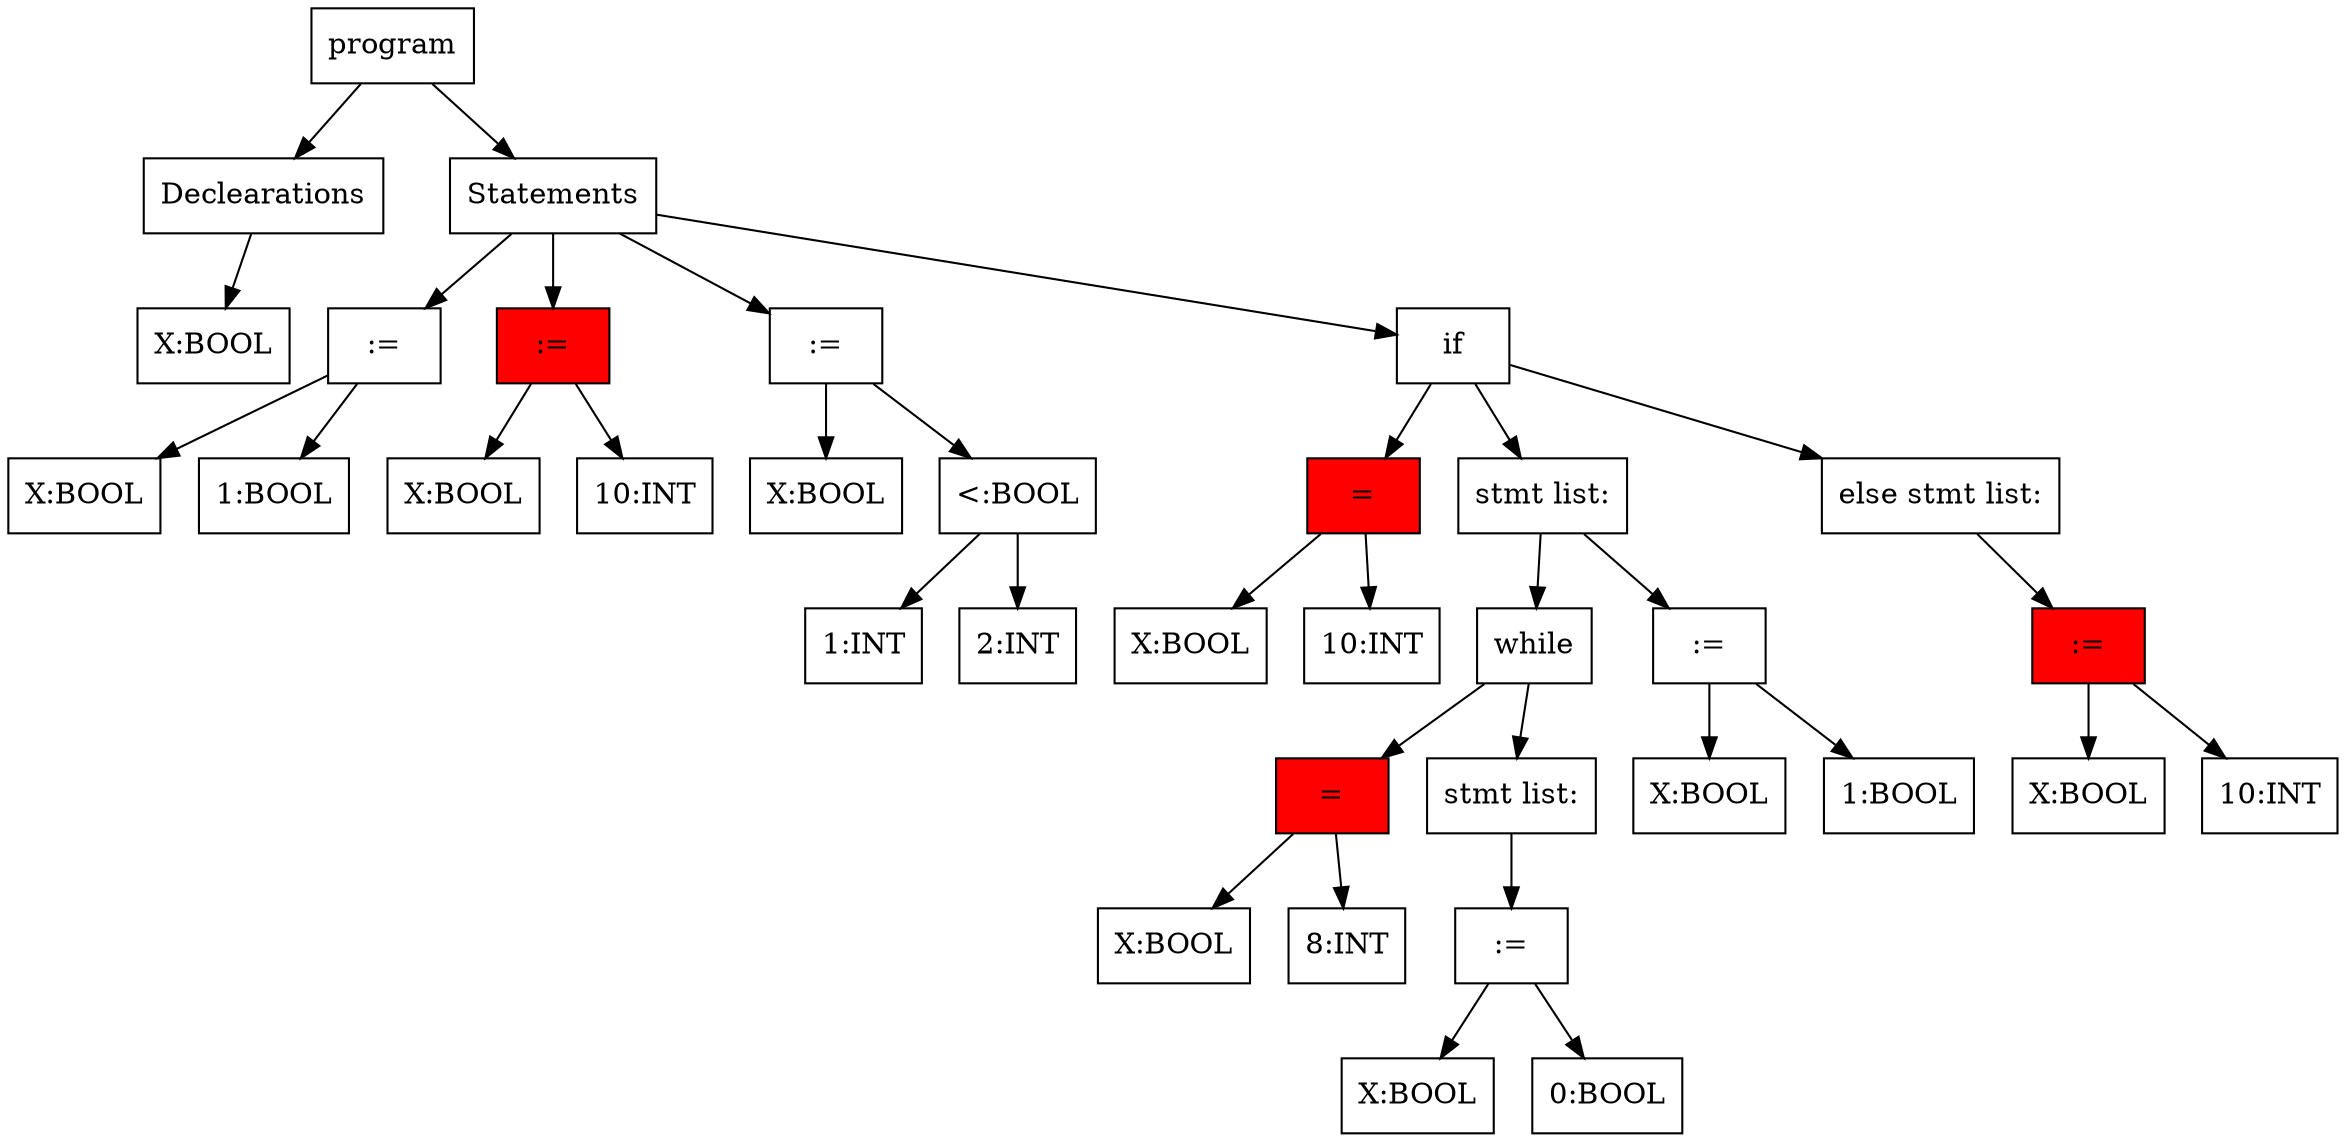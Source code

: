 digraph tl12Ast {
ordering=out;
node [shape = box, style = filled, fillcolor="white"]
n0[label="program"]
n1[label="Declearations"]
n0 -> n1
n3[label="X:BOOL"]
n1 -> n3
n2[label="Statements"]
n0 -> n2
n4[label=":="]
n2 -> n4
n5[label="X:BOOL"]
n4 -> n5
n6[label="1:BOOL"]
n4 -> n6
n7[label=":=",fillcolor="red"]
n2 -> n7
n8[label="X:BOOL"]
n7 -> n8
n9[label="10:INT"]
n7 -> n9
n10[label=":="]
n2 -> n10
n11[label="X:BOOL"]
n10 -> n11
n12[label="<:BOOL"]
n10 -> n12
n13[label="1:INT"]
n12 -> n13
n14[label="2:INT"]
n12 -> n14
n15[label="if"]
n2 -> n15
n16[label="=",fillcolor="red"]
n15 -> n16
n17[label="X:BOOL"]
n16 -> n17
n18[label="10:INT"]
n16 -> n18
n19[label="stmt list:"]
n15 -> n19
n20[label="while"]
n19 -> n20
n21[label="=",fillcolor="red"]
n20 -> n21
n22[label="X:BOOL"]
n21 -> n22
n23[label="8:INT"]
n21 -> n23
n24[label="stmt list:"]
n20 -> n24
n25[label=":="]
n24 -> n25
n26[label="X:BOOL"]
n25 -> n26
n27[label="0:BOOL"]
n25 -> n27
n28[label=":="]
n19 -> n28
n29[label="X:BOOL"]
n28 -> n29
n30[label="1:BOOL"]
n28 -> n30
n31[label="else stmt list:"]
n15 -> n31
n32[label=":=",fillcolor="red"]
n31 -> n32
n33[label="X:BOOL"]
n32 -> n33
n34[label="10:INT"]
n32 -> n34

}
